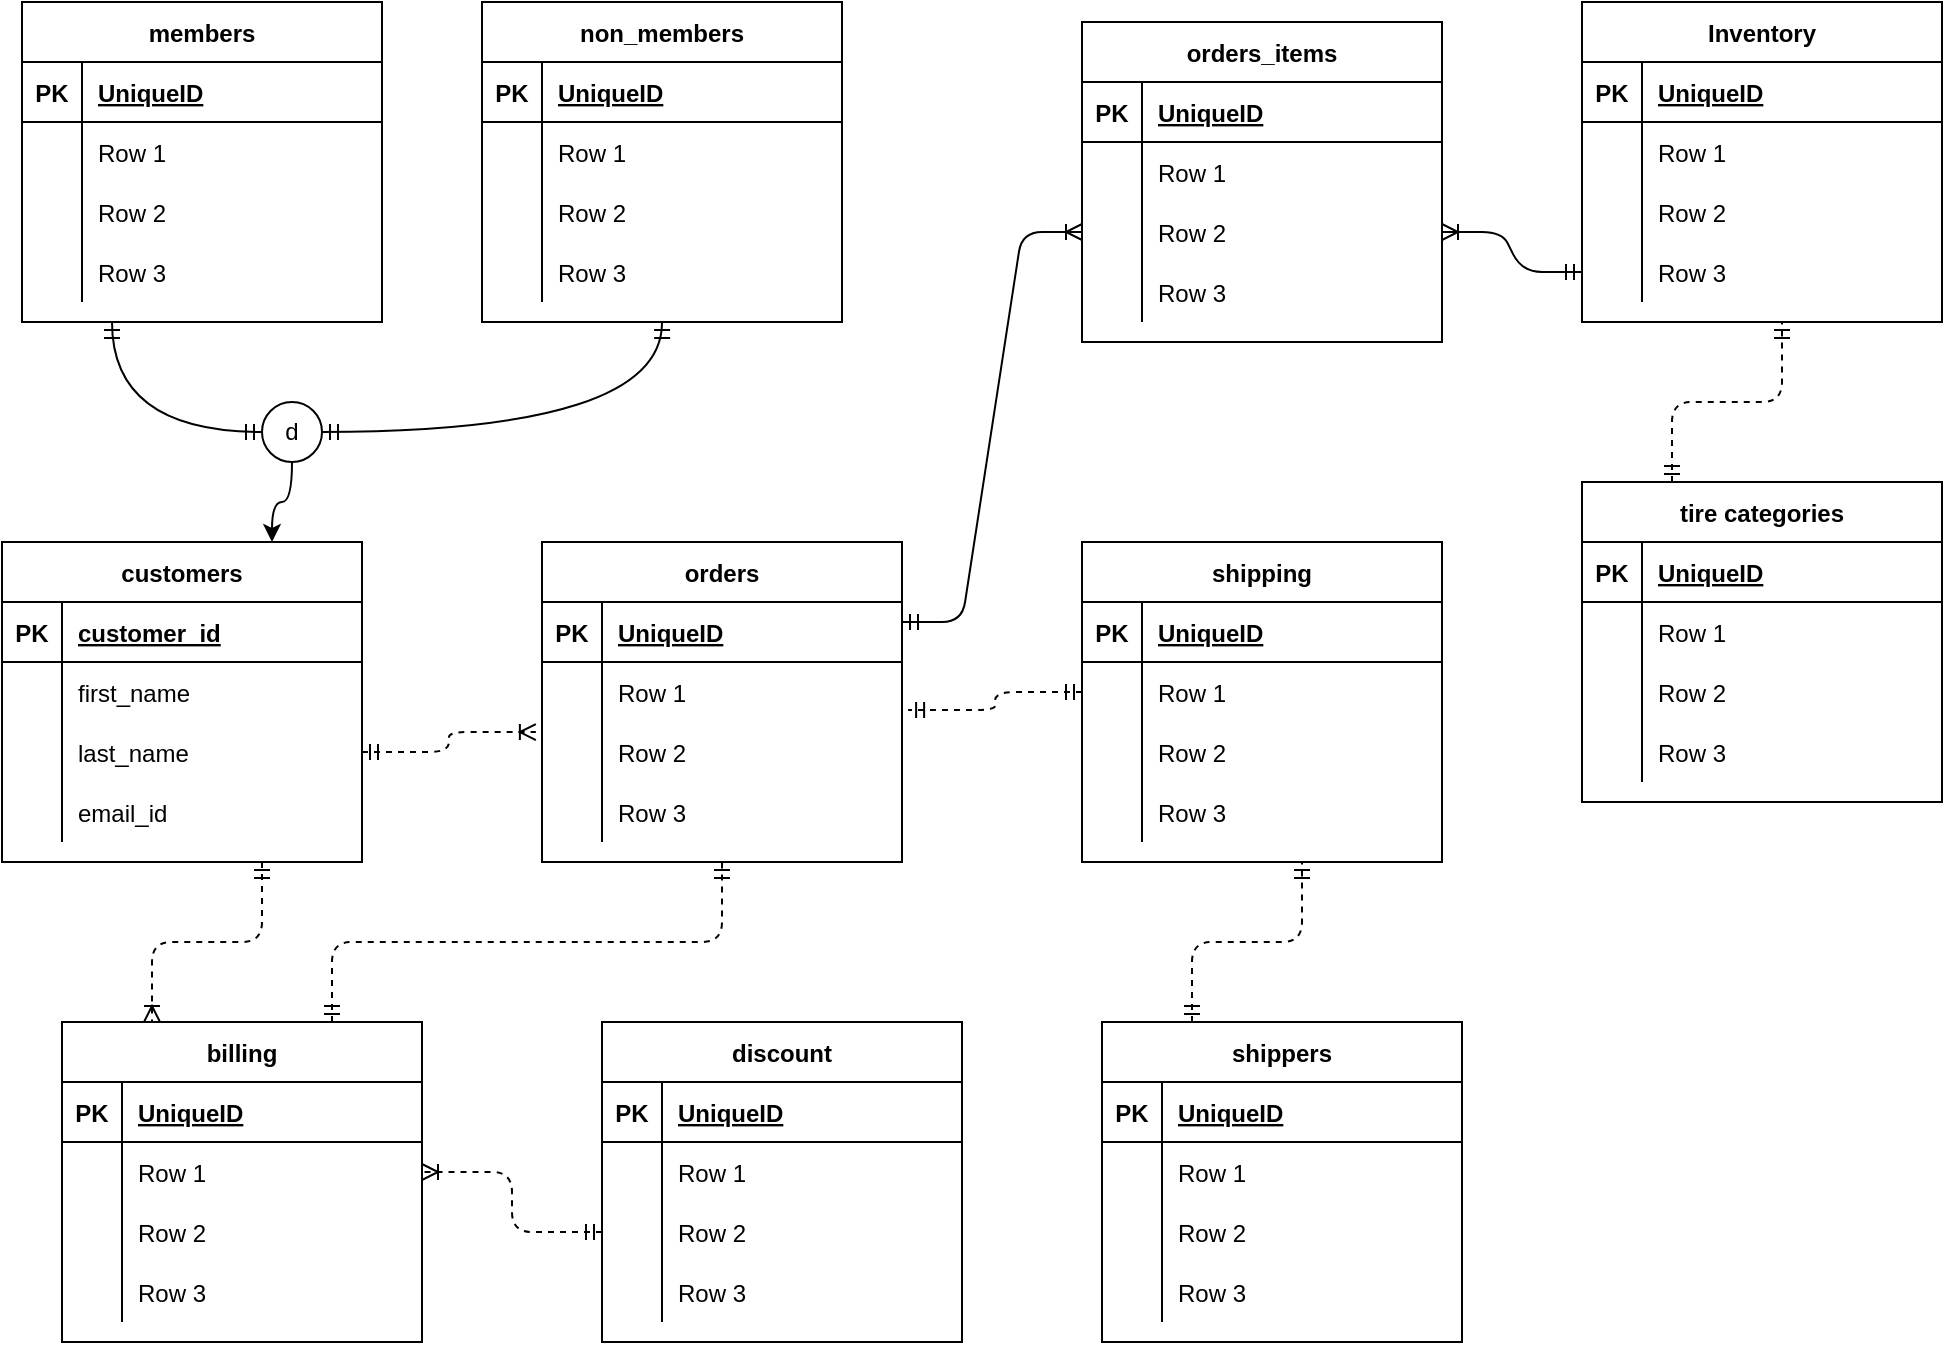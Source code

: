 <mxfile version="14.9.0" type="device"><diagram id="R2lEEEUBdFMjLlhIrx00" name="Page-1"><mxGraphModel dx="2338" dy="794" grid="1" gridSize="10" guides="1" tooltips="1" connect="1" arrows="1" fold="1" page="1" pageScale="1" pageWidth="850" pageHeight="1100" math="0" shadow="0" extFonts="Permanent Marker^https://fonts.googleapis.com/css?family=Permanent+Marker"><root><mxCell id="0"/><mxCell id="1" parent="0"/><mxCell id="iFNMPNQPwEg0frr8OWvY-1" value="customers" style="shape=table;startSize=30;container=1;collapsible=1;childLayout=tableLayout;fixedRows=1;rowLines=0;fontStyle=1;align=center;resizeLast=1;" vertex="1" parent="1"><mxGeometry x="-150" y="280" width="180" height="160" as="geometry"/></mxCell><mxCell id="iFNMPNQPwEg0frr8OWvY-2" value="" style="shape=partialRectangle;collapsible=0;dropTarget=0;pointerEvents=0;fillColor=none;top=0;left=0;bottom=1;right=0;points=[[0,0.5],[1,0.5]];portConstraint=eastwest;" vertex="1" parent="iFNMPNQPwEg0frr8OWvY-1"><mxGeometry y="30" width="180" height="30" as="geometry"/></mxCell><mxCell id="iFNMPNQPwEg0frr8OWvY-3" value="PK" style="shape=partialRectangle;connectable=0;fillColor=none;top=0;left=0;bottom=0;right=0;fontStyle=1;overflow=hidden;" vertex="1" parent="iFNMPNQPwEg0frr8OWvY-2"><mxGeometry width="30" height="30" as="geometry"/></mxCell><mxCell id="iFNMPNQPwEg0frr8OWvY-4" value="customer_id" style="shape=partialRectangle;connectable=0;fillColor=none;top=0;left=0;bottom=0;right=0;align=left;spacingLeft=6;fontStyle=5;overflow=hidden;" vertex="1" parent="iFNMPNQPwEg0frr8OWvY-2"><mxGeometry x="30" width="150" height="30" as="geometry"/></mxCell><mxCell id="iFNMPNQPwEg0frr8OWvY-5" value="" style="shape=partialRectangle;collapsible=0;dropTarget=0;pointerEvents=0;fillColor=none;top=0;left=0;bottom=0;right=0;points=[[0,0.5],[1,0.5]];portConstraint=eastwest;" vertex="1" parent="iFNMPNQPwEg0frr8OWvY-1"><mxGeometry y="60" width="180" height="30" as="geometry"/></mxCell><mxCell id="iFNMPNQPwEg0frr8OWvY-6" value="" style="shape=partialRectangle;connectable=0;fillColor=none;top=0;left=0;bottom=0;right=0;editable=1;overflow=hidden;" vertex="1" parent="iFNMPNQPwEg0frr8OWvY-5"><mxGeometry width="30" height="30" as="geometry"/></mxCell><mxCell id="iFNMPNQPwEg0frr8OWvY-7" value="first_name" style="shape=partialRectangle;connectable=0;fillColor=none;top=0;left=0;bottom=0;right=0;align=left;spacingLeft=6;overflow=hidden;" vertex="1" parent="iFNMPNQPwEg0frr8OWvY-5"><mxGeometry x="30" width="150" height="30" as="geometry"/></mxCell><mxCell id="iFNMPNQPwEg0frr8OWvY-8" value="" style="shape=partialRectangle;collapsible=0;dropTarget=0;pointerEvents=0;fillColor=none;top=0;left=0;bottom=0;right=0;points=[[0,0.5],[1,0.5]];portConstraint=eastwest;" vertex="1" parent="iFNMPNQPwEg0frr8OWvY-1"><mxGeometry y="90" width="180" height="30" as="geometry"/></mxCell><mxCell id="iFNMPNQPwEg0frr8OWvY-9" value="" style="shape=partialRectangle;connectable=0;fillColor=none;top=0;left=0;bottom=0;right=0;editable=1;overflow=hidden;" vertex="1" parent="iFNMPNQPwEg0frr8OWvY-8"><mxGeometry width="30" height="30" as="geometry"/></mxCell><mxCell id="iFNMPNQPwEg0frr8OWvY-10" value="last_name" style="shape=partialRectangle;connectable=0;fillColor=none;top=0;left=0;bottom=0;right=0;align=left;spacingLeft=6;overflow=hidden;" vertex="1" parent="iFNMPNQPwEg0frr8OWvY-8"><mxGeometry x="30" width="150" height="30" as="geometry"/></mxCell><mxCell id="iFNMPNQPwEg0frr8OWvY-11" value="" style="shape=partialRectangle;collapsible=0;dropTarget=0;pointerEvents=0;fillColor=none;top=0;left=0;bottom=0;right=0;points=[[0,0.5],[1,0.5]];portConstraint=eastwest;" vertex="1" parent="iFNMPNQPwEg0frr8OWvY-1"><mxGeometry y="120" width="180" height="30" as="geometry"/></mxCell><mxCell id="iFNMPNQPwEg0frr8OWvY-12" value="" style="shape=partialRectangle;connectable=0;fillColor=none;top=0;left=0;bottom=0;right=0;editable=1;overflow=hidden;" vertex="1" parent="iFNMPNQPwEg0frr8OWvY-11"><mxGeometry width="30" height="30" as="geometry"/></mxCell><mxCell id="iFNMPNQPwEg0frr8OWvY-13" value="email_id" style="shape=partialRectangle;connectable=0;fillColor=none;top=0;left=0;bottom=0;right=0;align=left;spacingLeft=6;overflow=hidden;" vertex="1" parent="iFNMPNQPwEg0frr8OWvY-11"><mxGeometry x="30" width="150" height="30" as="geometry"/></mxCell><mxCell id="iFNMPNQPwEg0frr8OWvY-14" value="orders" style="shape=table;startSize=30;container=1;collapsible=1;childLayout=tableLayout;fixedRows=1;rowLines=0;fontStyle=1;align=center;resizeLast=1;" vertex="1" parent="1"><mxGeometry x="120" y="280" width="180" height="160" as="geometry"/></mxCell><mxCell id="iFNMPNQPwEg0frr8OWvY-15" value="" style="shape=partialRectangle;collapsible=0;dropTarget=0;pointerEvents=0;fillColor=none;top=0;left=0;bottom=1;right=0;points=[[0,0.5],[1,0.5]];portConstraint=eastwest;" vertex="1" parent="iFNMPNQPwEg0frr8OWvY-14"><mxGeometry y="30" width="180" height="30" as="geometry"/></mxCell><mxCell id="iFNMPNQPwEg0frr8OWvY-16" value="PK" style="shape=partialRectangle;connectable=0;fillColor=none;top=0;left=0;bottom=0;right=0;fontStyle=1;overflow=hidden;" vertex="1" parent="iFNMPNQPwEg0frr8OWvY-15"><mxGeometry width="30" height="30" as="geometry"/></mxCell><mxCell id="iFNMPNQPwEg0frr8OWvY-17" value="UniqueID" style="shape=partialRectangle;connectable=0;fillColor=none;top=0;left=0;bottom=0;right=0;align=left;spacingLeft=6;fontStyle=5;overflow=hidden;" vertex="1" parent="iFNMPNQPwEg0frr8OWvY-15"><mxGeometry x="30" width="150" height="30" as="geometry"/></mxCell><mxCell id="iFNMPNQPwEg0frr8OWvY-18" value="" style="shape=partialRectangle;collapsible=0;dropTarget=0;pointerEvents=0;fillColor=none;top=0;left=0;bottom=0;right=0;points=[[0,0.5],[1,0.5]];portConstraint=eastwest;" vertex="1" parent="iFNMPNQPwEg0frr8OWvY-14"><mxGeometry y="60" width="180" height="30" as="geometry"/></mxCell><mxCell id="iFNMPNQPwEg0frr8OWvY-19" value="" style="shape=partialRectangle;connectable=0;fillColor=none;top=0;left=0;bottom=0;right=0;editable=1;overflow=hidden;" vertex="1" parent="iFNMPNQPwEg0frr8OWvY-18"><mxGeometry width="30" height="30" as="geometry"/></mxCell><mxCell id="iFNMPNQPwEg0frr8OWvY-20" value="Row 1" style="shape=partialRectangle;connectable=0;fillColor=none;top=0;left=0;bottom=0;right=0;align=left;spacingLeft=6;overflow=hidden;" vertex="1" parent="iFNMPNQPwEg0frr8OWvY-18"><mxGeometry x="30" width="150" height="30" as="geometry"/></mxCell><mxCell id="iFNMPNQPwEg0frr8OWvY-21" value="" style="shape=partialRectangle;collapsible=0;dropTarget=0;pointerEvents=0;fillColor=none;top=0;left=0;bottom=0;right=0;points=[[0,0.5],[1,0.5]];portConstraint=eastwest;" vertex="1" parent="iFNMPNQPwEg0frr8OWvY-14"><mxGeometry y="90" width="180" height="30" as="geometry"/></mxCell><mxCell id="iFNMPNQPwEg0frr8OWvY-22" value="" style="shape=partialRectangle;connectable=0;fillColor=none;top=0;left=0;bottom=0;right=0;editable=1;overflow=hidden;" vertex="1" parent="iFNMPNQPwEg0frr8OWvY-21"><mxGeometry width="30" height="30" as="geometry"/></mxCell><mxCell id="iFNMPNQPwEg0frr8OWvY-23" value="Row 2" style="shape=partialRectangle;connectable=0;fillColor=none;top=0;left=0;bottom=0;right=0;align=left;spacingLeft=6;overflow=hidden;" vertex="1" parent="iFNMPNQPwEg0frr8OWvY-21"><mxGeometry x="30" width="150" height="30" as="geometry"/></mxCell><mxCell id="iFNMPNQPwEg0frr8OWvY-24" value="" style="shape=partialRectangle;collapsible=0;dropTarget=0;pointerEvents=0;fillColor=none;top=0;left=0;bottom=0;right=0;points=[[0,0.5],[1,0.5]];portConstraint=eastwest;" vertex="1" parent="iFNMPNQPwEg0frr8OWvY-14"><mxGeometry y="120" width="180" height="30" as="geometry"/></mxCell><mxCell id="iFNMPNQPwEg0frr8OWvY-25" value="" style="shape=partialRectangle;connectable=0;fillColor=none;top=0;left=0;bottom=0;right=0;editable=1;overflow=hidden;" vertex="1" parent="iFNMPNQPwEg0frr8OWvY-24"><mxGeometry width="30" height="30" as="geometry"/></mxCell><mxCell id="iFNMPNQPwEg0frr8OWvY-26" value="Row 3" style="shape=partialRectangle;connectable=0;fillColor=none;top=0;left=0;bottom=0;right=0;align=left;spacingLeft=6;overflow=hidden;" vertex="1" parent="iFNMPNQPwEg0frr8OWvY-24"><mxGeometry x="30" width="150" height="30" as="geometry"/></mxCell><mxCell id="iFNMPNQPwEg0frr8OWvY-27" value="orders_items" style="shape=table;startSize=30;container=1;collapsible=1;childLayout=tableLayout;fixedRows=1;rowLines=0;fontStyle=1;align=center;resizeLast=1;" vertex="1" parent="1"><mxGeometry x="390" y="20" width="180" height="160" as="geometry"/></mxCell><mxCell id="iFNMPNQPwEg0frr8OWvY-28" value="" style="shape=partialRectangle;collapsible=0;dropTarget=0;pointerEvents=0;fillColor=none;top=0;left=0;bottom=1;right=0;points=[[0,0.5],[1,0.5]];portConstraint=eastwest;" vertex="1" parent="iFNMPNQPwEg0frr8OWvY-27"><mxGeometry y="30" width="180" height="30" as="geometry"/></mxCell><mxCell id="iFNMPNQPwEg0frr8OWvY-29" value="PK" style="shape=partialRectangle;connectable=0;fillColor=none;top=0;left=0;bottom=0;right=0;fontStyle=1;overflow=hidden;" vertex="1" parent="iFNMPNQPwEg0frr8OWvY-28"><mxGeometry width="30" height="30" as="geometry"/></mxCell><mxCell id="iFNMPNQPwEg0frr8OWvY-30" value="UniqueID" style="shape=partialRectangle;connectable=0;fillColor=none;top=0;left=0;bottom=0;right=0;align=left;spacingLeft=6;fontStyle=5;overflow=hidden;" vertex="1" parent="iFNMPNQPwEg0frr8OWvY-28"><mxGeometry x="30" width="150" height="30" as="geometry"/></mxCell><mxCell id="iFNMPNQPwEg0frr8OWvY-31" value="" style="shape=partialRectangle;collapsible=0;dropTarget=0;pointerEvents=0;fillColor=none;top=0;left=0;bottom=0;right=0;points=[[0,0.5],[1,0.5]];portConstraint=eastwest;" vertex="1" parent="iFNMPNQPwEg0frr8OWvY-27"><mxGeometry y="60" width="180" height="30" as="geometry"/></mxCell><mxCell id="iFNMPNQPwEg0frr8OWvY-32" value="" style="shape=partialRectangle;connectable=0;fillColor=none;top=0;left=0;bottom=0;right=0;editable=1;overflow=hidden;" vertex="1" parent="iFNMPNQPwEg0frr8OWvY-31"><mxGeometry width="30" height="30" as="geometry"/></mxCell><mxCell id="iFNMPNQPwEg0frr8OWvY-33" value="Row 1" style="shape=partialRectangle;connectable=0;fillColor=none;top=0;left=0;bottom=0;right=0;align=left;spacingLeft=6;overflow=hidden;" vertex="1" parent="iFNMPNQPwEg0frr8OWvY-31"><mxGeometry x="30" width="150" height="30" as="geometry"/></mxCell><mxCell id="iFNMPNQPwEg0frr8OWvY-34" value="" style="shape=partialRectangle;collapsible=0;dropTarget=0;pointerEvents=0;fillColor=none;top=0;left=0;bottom=0;right=0;points=[[0,0.5],[1,0.5]];portConstraint=eastwest;" vertex="1" parent="iFNMPNQPwEg0frr8OWvY-27"><mxGeometry y="90" width="180" height="30" as="geometry"/></mxCell><mxCell id="iFNMPNQPwEg0frr8OWvY-35" value="" style="shape=partialRectangle;connectable=0;fillColor=none;top=0;left=0;bottom=0;right=0;editable=1;overflow=hidden;" vertex="1" parent="iFNMPNQPwEg0frr8OWvY-34"><mxGeometry width="30" height="30" as="geometry"/></mxCell><mxCell id="iFNMPNQPwEg0frr8OWvY-36" value="Row 2" style="shape=partialRectangle;connectable=0;fillColor=none;top=0;left=0;bottom=0;right=0;align=left;spacingLeft=6;overflow=hidden;" vertex="1" parent="iFNMPNQPwEg0frr8OWvY-34"><mxGeometry x="30" width="150" height="30" as="geometry"/></mxCell><mxCell id="iFNMPNQPwEg0frr8OWvY-37" value="" style="shape=partialRectangle;collapsible=0;dropTarget=0;pointerEvents=0;fillColor=none;top=0;left=0;bottom=0;right=0;points=[[0,0.5],[1,0.5]];portConstraint=eastwest;" vertex="1" parent="iFNMPNQPwEg0frr8OWvY-27"><mxGeometry y="120" width="180" height="30" as="geometry"/></mxCell><mxCell id="iFNMPNQPwEg0frr8OWvY-38" value="" style="shape=partialRectangle;connectable=0;fillColor=none;top=0;left=0;bottom=0;right=0;editable=1;overflow=hidden;" vertex="1" parent="iFNMPNQPwEg0frr8OWvY-37"><mxGeometry width="30" height="30" as="geometry"/></mxCell><mxCell id="iFNMPNQPwEg0frr8OWvY-39" value="Row 3" style="shape=partialRectangle;connectable=0;fillColor=none;top=0;left=0;bottom=0;right=0;align=left;spacingLeft=6;overflow=hidden;" vertex="1" parent="iFNMPNQPwEg0frr8OWvY-37"><mxGeometry x="30" width="150" height="30" as="geometry"/></mxCell><mxCell id="iFNMPNQPwEg0frr8OWvY-40" value="members" style="shape=table;startSize=30;container=1;collapsible=1;childLayout=tableLayout;fixedRows=1;rowLines=0;fontStyle=1;align=center;resizeLast=1;" vertex="1" parent="1"><mxGeometry x="-140" y="10" width="180" height="160" as="geometry"/></mxCell><mxCell id="iFNMPNQPwEg0frr8OWvY-41" value="" style="shape=partialRectangle;collapsible=0;dropTarget=0;pointerEvents=0;fillColor=none;top=0;left=0;bottom=1;right=0;points=[[0,0.5],[1,0.5]];portConstraint=eastwest;" vertex="1" parent="iFNMPNQPwEg0frr8OWvY-40"><mxGeometry y="30" width="180" height="30" as="geometry"/></mxCell><mxCell id="iFNMPNQPwEg0frr8OWvY-42" value="PK" style="shape=partialRectangle;connectable=0;fillColor=none;top=0;left=0;bottom=0;right=0;fontStyle=1;overflow=hidden;" vertex="1" parent="iFNMPNQPwEg0frr8OWvY-41"><mxGeometry width="30" height="30" as="geometry"/></mxCell><mxCell id="iFNMPNQPwEg0frr8OWvY-43" value="UniqueID" style="shape=partialRectangle;connectable=0;fillColor=none;top=0;left=0;bottom=0;right=0;align=left;spacingLeft=6;fontStyle=5;overflow=hidden;" vertex="1" parent="iFNMPNQPwEg0frr8OWvY-41"><mxGeometry x="30" width="150" height="30" as="geometry"/></mxCell><mxCell id="iFNMPNQPwEg0frr8OWvY-44" value="" style="shape=partialRectangle;collapsible=0;dropTarget=0;pointerEvents=0;fillColor=none;top=0;left=0;bottom=0;right=0;points=[[0,0.5],[1,0.5]];portConstraint=eastwest;" vertex="1" parent="iFNMPNQPwEg0frr8OWvY-40"><mxGeometry y="60" width="180" height="30" as="geometry"/></mxCell><mxCell id="iFNMPNQPwEg0frr8OWvY-45" value="" style="shape=partialRectangle;connectable=0;fillColor=none;top=0;left=0;bottom=0;right=0;editable=1;overflow=hidden;" vertex="1" parent="iFNMPNQPwEg0frr8OWvY-44"><mxGeometry width="30" height="30" as="geometry"/></mxCell><mxCell id="iFNMPNQPwEg0frr8OWvY-46" value="Row 1" style="shape=partialRectangle;connectable=0;fillColor=none;top=0;left=0;bottom=0;right=0;align=left;spacingLeft=6;overflow=hidden;" vertex="1" parent="iFNMPNQPwEg0frr8OWvY-44"><mxGeometry x="30" width="150" height="30" as="geometry"/></mxCell><mxCell id="iFNMPNQPwEg0frr8OWvY-47" value="" style="shape=partialRectangle;collapsible=0;dropTarget=0;pointerEvents=0;fillColor=none;top=0;left=0;bottom=0;right=0;points=[[0,0.5],[1,0.5]];portConstraint=eastwest;" vertex="1" parent="iFNMPNQPwEg0frr8OWvY-40"><mxGeometry y="90" width="180" height="30" as="geometry"/></mxCell><mxCell id="iFNMPNQPwEg0frr8OWvY-48" value="" style="shape=partialRectangle;connectable=0;fillColor=none;top=0;left=0;bottom=0;right=0;editable=1;overflow=hidden;" vertex="1" parent="iFNMPNQPwEg0frr8OWvY-47"><mxGeometry width="30" height="30" as="geometry"/></mxCell><mxCell id="iFNMPNQPwEg0frr8OWvY-49" value="Row 2" style="shape=partialRectangle;connectable=0;fillColor=none;top=0;left=0;bottom=0;right=0;align=left;spacingLeft=6;overflow=hidden;" vertex="1" parent="iFNMPNQPwEg0frr8OWvY-47"><mxGeometry x="30" width="150" height="30" as="geometry"/></mxCell><mxCell id="iFNMPNQPwEg0frr8OWvY-50" value="" style="shape=partialRectangle;collapsible=0;dropTarget=0;pointerEvents=0;fillColor=none;top=0;left=0;bottom=0;right=0;points=[[0,0.5],[1,0.5]];portConstraint=eastwest;" vertex="1" parent="iFNMPNQPwEg0frr8OWvY-40"><mxGeometry y="120" width="180" height="30" as="geometry"/></mxCell><mxCell id="iFNMPNQPwEg0frr8OWvY-51" value="" style="shape=partialRectangle;connectable=0;fillColor=none;top=0;left=0;bottom=0;right=0;editable=1;overflow=hidden;" vertex="1" parent="iFNMPNQPwEg0frr8OWvY-50"><mxGeometry width="30" height="30" as="geometry"/></mxCell><mxCell id="iFNMPNQPwEg0frr8OWvY-52" value="Row 3" style="shape=partialRectangle;connectable=0;fillColor=none;top=0;left=0;bottom=0;right=0;align=left;spacingLeft=6;overflow=hidden;" vertex="1" parent="iFNMPNQPwEg0frr8OWvY-50"><mxGeometry x="30" width="150" height="30" as="geometry"/></mxCell><mxCell id="iFNMPNQPwEg0frr8OWvY-53" value="non_members" style="shape=table;startSize=30;container=1;collapsible=1;childLayout=tableLayout;fixedRows=1;rowLines=0;fontStyle=1;align=center;resizeLast=1;" vertex="1" parent="1"><mxGeometry x="90" y="10" width="180" height="160" as="geometry"/></mxCell><mxCell id="iFNMPNQPwEg0frr8OWvY-54" value="" style="shape=partialRectangle;collapsible=0;dropTarget=0;pointerEvents=0;fillColor=none;top=0;left=0;bottom=1;right=0;points=[[0,0.5],[1,0.5]];portConstraint=eastwest;" vertex="1" parent="iFNMPNQPwEg0frr8OWvY-53"><mxGeometry y="30" width="180" height="30" as="geometry"/></mxCell><mxCell id="iFNMPNQPwEg0frr8OWvY-55" value="PK" style="shape=partialRectangle;connectable=0;fillColor=none;top=0;left=0;bottom=0;right=0;fontStyle=1;overflow=hidden;" vertex="1" parent="iFNMPNQPwEg0frr8OWvY-54"><mxGeometry width="30" height="30" as="geometry"/></mxCell><mxCell id="iFNMPNQPwEg0frr8OWvY-56" value="UniqueID" style="shape=partialRectangle;connectable=0;fillColor=none;top=0;left=0;bottom=0;right=0;align=left;spacingLeft=6;fontStyle=5;overflow=hidden;" vertex="1" parent="iFNMPNQPwEg0frr8OWvY-54"><mxGeometry x="30" width="150" height="30" as="geometry"/></mxCell><mxCell id="iFNMPNQPwEg0frr8OWvY-57" value="" style="shape=partialRectangle;collapsible=0;dropTarget=0;pointerEvents=0;fillColor=none;top=0;left=0;bottom=0;right=0;points=[[0,0.5],[1,0.5]];portConstraint=eastwest;" vertex="1" parent="iFNMPNQPwEg0frr8OWvY-53"><mxGeometry y="60" width="180" height="30" as="geometry"/></mxCell><mxCell id="iFNMPNQPwEg0frr8OWvY-58" value="" style="shape=partialRectangle;connectable=0;fillColor=none;top=0;left=0;bottom=0;right=0;editable=1;overflow=hidden;" vertex="1" parent="iFNMPNQPwEg0frr8OWvY-57"><mxGeometry width="30" height="30" as="geometry"/></mxCell><mxCell id="iFNMPNQPwEg0frr8OWvY-59" value="Row 1" style="shape=partialRectangle;connectable=0;fillColor=none;top=0;left=0;bottom=0;right=0;align=left;spacingLeft=6;overflow=hidden;" vertex="1" parent="iFNMPNQPwEg0frr8OWvY-57"><mxGeometry x="30" width="150" height="30" as="geometry"/></mxCell><mxCell id="iFNMPNQPwEg0frr8OWvY-60" value="" style="shape=partialRectangle;collapsible=0;dropTarget=0;pointerEvents=0;fillColor=none;top=0;left=0;bottom=0;right=0;points=[[0,0.5],[1,0.5]];portConstraint=eastwest;" vertex="1" parent="iFNMPNQPwEg0frr8OWvY-53"><mxGeometry y="90" width="180" height="30" as="geometry"/></mxCell><mxCell id="iFNMPNQPwEg0frr8OWvY-61" value="" style="shape=partialRectangle;connectable=0;fillColor=none;top=0;left=0;bottom=0;right=0;editable=1;overflow=hidden;" vertex="1" parent="iFNMPNQPwEg0frr8OWvY-60"><mxGeometry width="30" height="30" as="geometry"/></mxCell><mxCell id="iFNMPNQPwEg0frr8OWvY-62" value="Row 2" style="shape=partialRectangle;connectable=0;fillColor=none;top=0;left=0;bottom=0;right=0;align=left;spacingLeft=6;overflow=hidden;" vertex="1" parent="iFNMPNQPwEg0frr8OWvY-60"><mxGeometry x="30" width="150" height="30" as="geometry"/></mxCell><mxCell id="iFNMPNQPwEg0frr8OWvY-63" value="" style="shape=partialRectangle;collapsible=0;dropTarget=0;pointerEvents=0;fillColor=none;top=0;left=0;bottom=0;right=0;points=[[0,0.5],[1,0.5]];portConstraint=eastwest;" vertex="1" parent="iFNMPNQPwEg0frr8OWvY-53"><mxGeometry y="120" width="180" height="30" as="geometry"/></mxCell><mxCell id="iFNMPNQPwEg0frr8OWvY-64" value="" style="shape=partialRectangle;connectable=0;fillColor=none;top=0;left=0;bottom=0;right=0;editable=1;overflow=hidden;" vertex="1" parent="iFNMPNQPwEg0frr8OWvY-63"><mxGeometry width="30" height="30" as="geometry"/></mxCell><mxCell id="iFNMPNQPwEg0frr8OWvY-65" value="Row 3" style="shape=partialRectangle;connectable=0;fillColor=none;top=0;left=0;bottom=0;right=0;align=left;spacingLeft=6;overflow=hidden;" vertex="1" parent="iFNMPNQPwEg0frr8OWvY-63"><mxGeometry x="30" width="150" height="30" as="geometry"/></mxCell><mxCell id="iFNMPNQPwEg0frr8OWvY-66" value="Inventory" style="shape=table;startSize=30;container=1;collapsible=1;childLayout=tableLayout;fixedRows=1;rowLines=0;fontStyle=1;align=center;resizeLast=1;" vertex="1" parent="1"><mxGeometry x="640" y="10" width="180" height="160" as="geometry"/></mxCell><mxCell id="iFNMPNQPwEg0frr8OWvY-67" value="" style="shape=partialRectangle;collapsible=0;dropTarget=0;pointerEvents=0;fillColor=none;top=0;left=0;bottom=1;right=0;points=[[0,0.5],[1,0.5]];portConstraint=eastwest;" vertex="1" parent="iFNMPNQPwEg0frr8OWvY-66"><mxGeometry y="30" width="180" height="30" as="geometry"/></mxCell><mxCell id="iFNMPNQPwEg0frr8OWvY-68" value="PK" style="shape=partialRectangle;connectable=0;fillColor=none;top=0;left=0;bottom=0;right=0;fontStyle=1;overflow=hidden;" vertex="1" parent="iFNMPNQPwEg0frr8OWvY-67"><mxGeometry width="30" height="30" as="geometry"/></mxCell><mxCell id="iFNMPNQPwEg0frr8OWvY-69" value="UniqueID" style="shape=partialRectangle;connectable=0;fillColor=none;top=0;left=0;bottom=0;right=0;align=left;spacingLeft=6;fontStyle=5;overflow=hidden;" vertex="1" parent="iFNMPNQPwEg0frr8OWvY-67"><mxGeometry x="30" width="150" height="30" as="geometry"/></mxCell><mxCell id="iFNMPNQPwEg0frr8OWvY-70" value="" style="shape=partialRectangle;collapsible=0;dropTarget=0;pointerEvents=0;fillColor=none;top=0;left=0;bottom=0;right=0;points=[[0,0.5],[1,0.5]];portConstraint=eastwest;" vertex="1" parent="iFNMPNQPwEg0frr8OWvY-66"><mxGeometry y="60" width="180" height="30" as="geometry"/></mxCell><mxCell id="iFNMPNQPwEg0frr8OWvY-71" value="" style="shape=partialRectangle;connectable=0;fillColor=none;top=0;left=0;bottom=0;right=0;editable=1;overflow=hidden;" vertex="1" parent="iFNMPNQPwEg0frr8OWvY-70"><mxGeometry width="30" height="30" as="geometry"/></mxCell><mxCell id="iFNMPNQPwEg0frr8OWvY-72" value="Row 1" style="shape=partialRectangle;connectable=0;fillColor=none;top=0;left=0;bottom=0;right=0;align=left;spacingLeft=6;overflow=hidden;" vertex="1" parent="iFNMPNQPwEg0frr8OWvY-70"><mxGeometry x="30" width="150" height="30" as="geometry"/></mxCell><mxCell id="iFNMPNQPwEg0frr8OWvY-73" value="" style="shape=partialRectangle;collapsible=0;dropTarget=0;pointerEvents=0;fillColor=none;top=0;left=0;bottom=0;right=0;points=[[0,0.5],[1,0.5]];portConstraint=eastwest;" vertex="1" parent="iFNMPNQPwEg0frr8OWvY-66"><mxGeometry y="90" width="180" height="30" as="geometry"/></mxCell><mxCell id="iFNMPNQPwEg0frr8OWvY-74" value="" style="shape=partialRectangle;connectable=0;fillColor=none;top=0;left=0;bottom=0;right=0;editable=1;overflow=hidden;" vertex="1" parent="iFNMPNQPwEg0frr8OWvY-73"><mxGeometry width="30" height="30" as="geometry"/></mxCell><mxCell id="iFNMPNQPwEg0frr8OWvY-75" value="Row 2" style="shape=partialRectangle;connectable=0;fillColor=none;top=0;left=0;bottom=0;right=0;align=left;spacingLeft=6;overflow=hidden;" vertex="1" parent="iFNMPNQPwEg0frr8OWvY-73"><mxGeometry x="30" width="150" height="30" as="geometry"/></mxCell><mxCell id="iFNMPNQPwEg0frr8OWvY-76" value="" style="shape=partialRectangle;collapsible=0;dropTarget=0;pointerEvents=0;fillColor=none;top=0;left=0;bottom=0;right=0;points=[[0,0.5],[1,0.5]];portConstraint=eastwest;" vertex="1" parent="iFNMPNQPwEg0frr8OWvY-66"><mxGeometry y="120" width="180" height="30" as="geometry"/></mxCell><mxCell id="iFNMPNQPwEg0frr8OWvY-77" value="" style="shape=partialRectangle;connectable=0;fillColor=none;top=0;left=0;bottom=0;right=0;editable=1;overflow=hidden;" vertex="1" parent="iFNMPNQPwEg0frr8OWvY-76"><mxGeometry width="30" height="30" as="geometry"/></mxCell><mxCell id="iFNMPNQPwEg0frr8OWvY-78" value="Row 3" style="shape=partialRectangle;connectable=0;fillColor=none;top=0;left=0;bottom=0;right=0;align=left;spacingLeft=6;overflow=hidden;" vertex="1" parent="iFNMPNQPwEg0frr8OWvY-76"><mxGeometry x="30" width="150" height="30" as="geometry"/></mxCell><mxCell id="iFNMPNQPwEg0frr8OWvY-79" value="tire categories" style="shape=table;startSize=30;container=1;collapsible=1;childLayout=tableLayout;fixedRows=1;rowLines=0;fontStyle=1;align=center;resizeLast=1;" vertex="1" parent="1"><mxGeometry x="640" y="250" width="180" height="160" as="geometry"/></mxCell><mxCell id="iFNMPNQPwEg0frr8OWvY-80" value="" style="shape=partialRectangle;collapsible=0;dropTarget=0;pointerEvents=0;fillColor=none;top=0;left=0;bottom=1;right=0;points=[[0,0.5],[1,0.5]];portConstraint=eastwest;" vertex="1" parent="iFNMPNQPwEg0frr8OWvY-79"><mxGeometry y="30" width="180" height="30" as="geometry"/></mxCell><mxCell id="iFNMPNQPwEg0frr8OWvY-81" value="PK" style="shape=partialRectangle;connectable=0;fillColor=none;top=0;left=0;bottom=0;right=0;fontStyle=1;overflow=hidden;" vertex="1" parent="iFNMPNQPwEg0frr8OWvY-80"><mxGeometry width="30" height="30" as="geometry"/></mxCell><mxCell id="iFNMPNQPwEg0frr8OWvY-82" value="UniqueID" style="shape=partialRectangle;connectable=0;fillColor=none;top=0;left=0;bottom=0;right=0;align=left;spacingLeft=6;fontStyle=5;overflow=hidden;" vertex="1" parent="iFNMPNQPwEg0frr8OWvY-80"><mxGeometry x="30" width="150" height="30" as="geometry"/></mxCell><mxCell id="iFNMPNQPwEg0frr8OWvY-83" value="" style="shape=partialRectangle;collapsible=0;dropTarget=0;pointerEvents=0;fillColor=none;top=0;left=0;bottom=0;right=0;points=[[0,0.5],[1,0.5]];portConstraint=eastwest;" vertex="1" parent="iFNMPNQPwEg0frr8OWvY-79"><mxGeometry y="60" width="180" height="30" as="geometry"/></mxCell><mxCell id="iFNMPNQPwEg0frr8OWvY-84" value="" style="shape=partialRectangle;connectable=0;fillColor=none;top=0;left=0;bottom=0;right=0;editable=1;overflow=hidden;" vertex="1" parent="iFNMPNQPwEg0frr8OWvY-83"><mxGeometry width="30" height="30" as="geometry"/></mxCell><mxCell id="iFNMPNQPwEg0frr8OWvY-85" value="Row 1" style="shape=partialRectangle;connectable=0;fillColor=none;top=0;left=0;bottom=0;right=0;align=left;spacingLeft=6;overflow=hidden;" vertex="1" parent="iFNMPNQPwEg0frr8OWvY-83"><mxGeometry x="30" width="150" height="30" as="geometry"/></mxCell><mxCell id="iFNMPNQPwEg0frr8OWvY-86" value="" style="shape=partialRectangle;collapsible=0;dropTarget=0;pointerEvents=0;fillColor=none;top=0;left=0;bottom=0;right=0;points=[[0,0.5],[1,0.5]];portConstraint=eastwest;" vertex="1" parent="iFNMPNQPwEg0frr8OWvY-79"><mxGeometry y="90" width="180" height="30" as="geometry"/></mxCell><mxCell id="iFNMPNQPwEg0frr8OWvY-87" value="" style="shape=partialRectangle;connectable=0;fillColor=none;top=0;left=0;bottom=0;right=0;editable=1;overflow=hidden;" vertex="1" parent="iFNMPNQPwEg0frr8OWvY-86"><mxGeometry width="30" height="30" as="geometry"/></mxCell><mxCell id="iFNMPNQPwEg0frr8OWvY-88" value="Row 2" style="shape=partialRectangle;connectable=0;fillColor=none;top=0;left=0;bottom=0;right=0;align=left;spacingLeft=6;overflow=hidden;" vertex="1" parent="iFNMPNQPwEg0frr8OWvY-86"><mxGeometry x="30" width="150" height="30" as="geometry"/></mxCell><mxCell id="iFNMPNQPwEg0frr8OWvY-89" value="" style="shape=partialRectangle;collapsible=0;dropTarget=0;pointerEvents=0;fillColor=none;top=0;left=0;bottom=0;right=0;points=[[0,0.5],[1,0.5]];portConstraint=eastwest;" vertex="1" parent="iFNMPNQPwEg0frr8OWvY-79"><mxGeometry y="120" width="180" height="30" as="geometry"/></mxCell><mxCell id="iFNMPNQPwEg0frr8OWvY-90" value="" style="shape=partialRectangle;connectable=0;fillColor=none;top=0;left=0;bottom=0;right=0;editable=1;overflow=hidden;" vertex="1" parent="iFNMPNQPwEg0frr8OWvY-89"><mxGeometry width="30" height="30" as="geometry"/></mxCell><mxCell id="iFNMPNQPwEg0frr8OWvY-91" value="Row 3" style="shape=partialRectangle;connectable=0;fillColor=none;top=0;left=0;bottom=0;right=0;align=left;spacingLeft=6;overflow=hidden;" vertex="1" parent="iFNMPNQPwEg0frr8OWvY-89"><mxGeometry x="30" width="150" height="30" as="geometry"/></mxCell><mxCell id="iFNMPNQPwEg0frr8OWvY-92" value="discount" style="shape=table;startSize=30;container=1;collapsible=1;childLayout=tableLayout;fixedRows=1;rowLines=0;fontStyle=1;align=center;resizeLast=1;" vertex="1" parent="1"><mxGeometry x="150" y="520" width="180" height="160" as="geometry"/></mxCell><mxCell id="iFNMPNQPwEg0frr8OWvY-93" value="" style="shape=partialRectangle;collapsible=0;dropTarget=0;pointerEvents=0;fillColor=none;top=0;left=0;bottom=1;right=0;points=[[0,0.5],[1,0.5]];portConstraint=eastwest;" vertex="1" parent="iFNMPNQPwEg0frr8OWvY-92"><mxGeometry y="30" width="180" height="30" as="geometry"/></mxCell><mxCell id="iFNMPNQPwEg0frr8OWvY-94" value="PK" style="shape=partialRectangle;connectable=0;fillColor=none;top=0;left=0;bottom=0;right=0;fontStyle=1;overflow=hidden;" vertex="1" parent="iFNMPNQPwEg0frr8OWvY-93"><mxGeometry width="30" height="30" as="geometry"/></mxCell><mxCell id="iFNMPNQPwEg0frr8OWvY-95" value="UniqueID" style="shape=partialRectangle;connectable=0;fillColor=none;top=0;left=0;bottom=0;right=0;align=left;spacingLeft=6;fontStyle=5;overflow=hidden;" vertex="1" parent="iFNMPNQPwEg0frr8OWvY-93"><mxGeometry x="30" width="150" height="30" as="geometry"/></mxCell><mxCell id="iFNMPNQPwEg0frr8OWvY-96" value="" style="shape=partialRectangle;collapsible=0;dropTarget=0;pointerEvents=0;fillColor=none;top=0;left=0;bottom=0;right=0;points=[[0,0.5],[1,0.5]];portConstraint=eastwest;" vertex="1" parent="iFNMPNQPwEg0frr8OWvY-92"><mxGeometry y="60" width="180" height="30" as="geometry"/></mxCell><mxCell id="iFNMPNQPwEg0frr8OWvY-97" value="" style="shape=partialRectangle;connectable=0;fillColor=none;top=0;left=0;bottom=0;right=0;editable=1;overflow=hidden;" vertex="1" parent="iFNMPNQPwEg0frr8OWvY-96"><mxGeometry width="30" height="30" as="geometry"/></mxCell><mxCell id="iFNMPNQPwEg0frr8OWvY-98" value="Row 1" style="shape=partialRectangle;connectable=0;fillColor=none;top=0;left=0;bottom=0;right=0;align=left;spacingLeft=6;overflow=hidden;" vertex="1" parent="iFNMPNQPwEg0frr8OWvY-96"><mxGeometry x="30" width="150" height="30" as="geometry"/></mxCell><mxCell id="iFNMPNQPwEg0frr8OWvY-99" value="" style="shape=partialRectangle;collapsible=0;dropTarget=0;pointerEvents=0;fillColor=none;top=0;left=0;bottom=0;right=0;points=[[0,0.5],[1,0.5]];portConstraint=eastwest;" vertex="1" parent="iFNMPNQPwEg0frr8OWvY-92"><mxGeometry y="90" width="180" height="30" as="geometry"/></mxCell><mxCell id="iFNMPNQPwEg0frr8OWvY-100" value="" style="shape=partialRectangle;connectable=0;fillColor=none;top=0;left=0;bottom=0;right=0;editable=1;overflow=hidden;" vertex="1" parent="iFNMPNQPwEg0frr8OWvY-99"><mxGeometry width="30" height="30" as="geometry"/></mxCell><mxCell id="iFNMPNQPwEg0frr8OWvY-101" value="Row 2" style="shape=partialRectangle;connectable=0;fillColor=none;top=0;left=0;bottom=0;right=0;align=left;spacingLeft=6;overflow=hidden;" vertex="1" parent="iFNMPNQPwEg0frr8OWvY-99"><mxGeometry x="30" width="150" height="30" as="geometry"/></mxCell><mxCell id="iFNMPNQPwEg0frr8OWvY-102" value="" style="shape=partialRectangle;collapsible=0;dropTarget=0;pointerEvents=0;fillColor=none;top=0;left=0;bottom=0;right=0;points=[[0,0.5],[1,0.5]];portConstraint=eastwest;" vertex="1" parent="iFNMPNQPwEg0frr8OWvY-92"><mxGeometry y="120" width="180" height="30" as="geometry"/></mxCell><mxCell id="iFNMPNQPwEg0frr8OWvY-103" value="" style="shape=partialRectangle;connectable=0;fillColor=none;top=0;left=0;bottom=0;right=0;editable=1;overflow=hidden;" vertex="1" parent="iFNMPNQPwEg0frr8OWvY-102"><mxGeometry width="30" height="30" as="geometry"/></mxCell><mxCell id="iFNMPNQPwEg0frr8OWvY-104" value="Row 3" style="shape=partialRectangle;connectable=0;fillColor=none;top=0;left=0;bottom=0;right=0;align=left;spacingLeft=6;overflow=hidden;" vertex="1" parent="iFNMPNQPwEg0frr8OWvY-102"><mxGeometry x="30" width="150" height="30" as="geometry"/></mxCell><mxCell id="iFNMPNQPwEg0frr8OWvY-105" value="billing" style="shape=table;startSize=30;container=1;collapsible=1;childLayout=tableLayout;fixedRows=1;rowLines=0;fontStyle=1;align=center;resizeLast=1;" vertex="1" parent="1"><mxGeometry x="-120" y="520" width="180" height="160" as="geometry"/></mxCell><mxCell id="iFNMPNQPwEg0frr8OWvY-106" value="" style="shape=partialRectangle;collapsible=0;dropTarget=0;pointerEvents=0;fillColor=none;top=0;left=0;bottom=1;right=0;points=[[0,0.5],[1,0.5]];portConstraint=eastwest;" vertex="1" parent="iFNMPNQPwEg0frr8OWvY-105"><mxGeometry y="30" width="180" height="30" as="geometry"/></mxCell><mxCell id="iFNMPNQPwEg0frr8OWvY-107" value="PK" style="shape=partialRectangle;connectable=0;fillColor=none;top=0;left=0;bottom=0;right=0;fontStyle=1;overflow=hidden;" vertex="1" parent="iFNMPNQPwEg0frr8OWvY-106"><mxGeometry width="30" height="30" as="geometry"/></mxCell><mxCell id="iFNMPNQPwEg0frr8OWvY-108" value="UniqueID" style="shape=partialRectangle;connectable=0;fillColor=none;top=0;left=0;bottom=0;right=0;align=left;spacingLeft=6;fontStyle=5;overflow=hidden;" vertex="1" parent="iFNMPNQPwEg0frr8OWvY-106"><mxGeometry x="30" width="150" height="30" as="geometry"/></mxCell><mxCell id="iFNMPNQPwEg0frr8OWvY-109" value="" style="shape=partialRectangle;collapsible=0;dropTarget=0;pointerEvents=0;fillColor=none;top=0;left=0;bottom=0;right=0;points=[[0,0.5],[1,0.5]];portConstraint=eastwest;" vertex="1" parent="iFNMPNQPwEg0frr8OWvY-105"><mxGeometry y="60" width="180" height="30" as="geometry"/></mxCell><mxCell id="iFNMPNQPwEg0frr8OWvY-110" value="" style="shape=partialRectangle;connectable=0;fillColor=none;top=0;left=0;bottom=0;right=0;editable=1;overflow=hidden;" vertex="1" parent="iFNMPNQPwEg0frr8OWvY-109"><mxGeometry width="30" height="30" as="geometry"/></mxCell><mxCell id="iFNMPNQPwEg0frr8OWvY-111" value="Row 1" style="shape=partialRectangle;connectable=0;fillColor=none;top=0;left=0;bottom=0;right=0;align=left;spacingLeft=6;overflow=hidden;" vertex="1" parent="iFNMPNQPwEg0frr8OWvY-109"><mxGeometry x="30" width="150" height="30" as="geometry"/></mxCell><mxCell id="iFNMPNQPwEg0frr8OWvY-112" value="" style="shape=partialRectangle;collapsible=0;dropTarget=0;pointerEvents=0;fillColor=none;top=0;left=0;bottom=0;right=0;points=[[0,0.5],[1,0.5]];portConstraint=eastwest;" vertex="1" parent="iFNMPNQPwEg0frr8OWvY-105"><mxGeometry y="90" width="180" height="30" as="geometry"/></mxCell><mxCell id="iFNMPNQPwEg0frr8OWvY-113" value="" style="shape=partialRectangle;connectable=0;fillColor=none;top=0;left=0;bottom=0;right=0;editable=1;overflow=hidden;" vertex="1" parent="iFNMPNQPwEg0frr8OWvY-112"><mxGeometry width="30" height="30" as="geometry"/></mxCell><mxCell id="iFNMPNQPwEg0frr8OWvY-114" value="Row 2" style="shape=partialRectangle;connectable=0;fillColor=none;top=0;left=0;bottom=0;right=0;align=left;spacingLeft=6;overflow=hidden;" vertex="1" parent="iFNMPNQPwEg0frr8OWvY-112"><mxGeometry x="30" width="150" height="30" as="geometry"/></mxCell><mxCell id="iFNMPNQPwEg0frr8OWvY-115" value="" style="shape=partialRectangle;collapsible=0;dropTarget=0;pointerEvents=0;fillColor=none;top=0;left=0;bottom=0;right=0;points=[[0,0.5],[1,0.5]];portConstraint=eastwest;" vertex="1" parent="iFNMPNQPwEg0frr8OWvY-105"><mxGeometry y="120" width="180" height="30" as="geometry"/></mxCell><mxCell id="iFNMPNQPwEg0frr8OWvY-116" value="" style="shape=partialRectangle;connectable=0;fillColor=none;top=0;left=0;bottom=0;right=0;editable=1;overflow=hidden;" vertex="1" parent="iFNMPNQPwEg0frr8OWvY-115"><mxGeometry width="30" height="30" as="geometry"/></mxCell><mxCell id="iFNMPNQPwEg0frr8OWvY-117" value="Row 3" style="shape=partialRectangle;connectable=0;fillColor=none;top=0;left=0;bottom=0;right=0;align=left;spacingLeft=6;overflow=hidden;" vertex="1" parent="iFNMPNQPwEg0frr8OWvY-115"><mxGeometry x="30" width="150" height="30" as="geometry"/></mxCell><mxCell id="iFNMPNQPwEg0frr8OWvY-118" value="shipping" style="shape=table;startSize=30;container=1;collapsible=1;childLayout=tableLayout;fixedRows=1;rowLines=0;fontStyle=1;align=center;resizeLast=1;" vertex="1" parent="1"><mxGeometry x="390" y="280" width="180" height="160" as="geometry"/></mxCell><mxCell id="iFNMPNQPwEg0frr8OWvY-119" value="" style="shape=partialRectangle;collapsible=0;dropTarget=0;pointerEvents=0;fillColor=none;top=0;left=0;bottom=1;right=0;points=[[0,0.5],[1,0.5]];portConstraint=eastwest;" vertex="1" parent="iFNMPNQPwEg0frr8OWvY-118"><mxGeometry y="30" width="180" height="30" as="geometry"/></mxCell><mxCell id="iFNMPNQPwEg0frr8OWvY-120" value="PK" style="shape=partialRectangle;connectable=0;fillColor=none;top=0;left=0;bottom=0;right=0;fontStyle=1;overflow=hidden;" vertex="1" parent="iFNMPNQPwEg0frr8OWvY-119"><mxGeometry width="30" height="30" as="geometry"/></mxCell><mxCell id="iFNMPNQPwEg0frr8OWvY-121" value="UniqueID" style="shape=partialRectangle;connectable=0;fillColor=none;top=0;left=0;bottom=0;right=0;align=left;spacingLeft=6;fontStyle=5;overflow=hidden;" vertex="1" parent="iFNMPNQPwEg0frr8OWvY-119"><mxGeometry x="30" width="150" height="30" as="geometry"/></mxCell><mxCell id="iFNMPNQPwEg0frr8OWvY-122" value="" style="shape=partialRectangle;collapsible=0;dropTarget=0;pointerEvents=0;fillColor=none;top=0;left=0;bottom=0;right=0;points=[[0,0.5],[1,0.5]];portConstraint=eastwest;" vertex="1" parent="iFNMPNQPwEg0frr8OWvY-118"><mxGeometry y="60" width="180" height="30" as="geometry"/></mxCell><mxCell id="iFNMPNQPwEg0frr8OWvY-123" value="" style="shape=partialRectangle;connectable=0;fillColor=none;top=0;left=0;bottom=0;right=0;editable=1;overflow=hidden;" vertex="1" parent="iFNMPNQPwEg0frr8OWvY-122"><mxGeometry width="30" height="30" as="geometry"/></mxCell><mxCell id="iFNMPNQPwEg0frr8OWvY-124" value="Row 1" style="shape=partialRectangle;connectable=0;fillColor=none;top=0;left=0;bottom=0;right=0;align=left;spacingLeft=6;overflow=hidden;" vertex="1" parent="iFNMPNQPwEg0frr8OWvY-122"><mxGeometry x="30" width="150" height="30" as="geometry"/></mxCell><mxCell id="iFNMPNQPwEg0frr8OWvY-125" value="" style="shape=partialRectangle;collapsible=0;dropTarget=0;pointerEvents=0;fillColor=none;top=0;left=0;bottom=0;right=0;points=[[0,0.5],[1,0.5]];portConstraint=eastwest;" vertex="1" parent="iFNMPNQPwEg0frr8OWvY-118"><mxGeometry y="90" width="180" height="30" as="geometry"/></mxCell><mxCell id="iFNMPNQPwEg0frr8OWvY-126" value="" style="shape=partialRectangle;connectable=0;fillColor=none;top=0;left=0;bottom=0;right=0;editable=1;overflow=hidden;" vertex="1" parent="iFNMPNQPwEg0frr8OWvY-125"><mxGeometry width="30" height="30" as="geometry"/></mxCell><mxCell id="iFNMPNQPwEg0frr8OWvY-127" value="Row 2" style="shape=partialRectangle;connectable=0;fillColor=none;top=0;left=0;bottom=0;right=0;align=left;spacingLeft=6;overflow=hidden;" vertex="1" parent="iFNMPNQPwEg0frr8OWvY-125"><mxGeometry x="30" width="150" height="30" as="geometry"/></mxCell><mxCell id="iFNMPNQPwEg0frr8OWvY-128" value="" style="shape=partialRectangle;collapsible=0;dropTarget=0;pointerEvents=0;fillColor=none;top=0;left=0;bottom=0;right=0;points=[[0,0.5],[1,0.5]];portConstraint=eastwest;" vertex="1" parent="iFNMPNQPwEg0frr8OWvY-118"><mxGeometry y="120" width="180" height="30" as="geometry"/></mxCell><mxCell id="iFNMPNQPwEg0frr8OWvY-129" value="" style="shape=partialRectangle;connectable=0;fillColor=none;top=0;left=0;bottom=0;right=0;editable=1;overflow=hidden;" vertex="1" parent="iFNMPNQPwEg0frr8OWvY-128"><mxGeometry width="30" height="30" as="geometry"/></mxCell><mxCell id="iFNMPNQPwEg0frr8OWvY-130" value="Row 3" style="shape=partialRectangle;connectable=0;fillColor=none;top=0;left=0;bottom=0;right=0;align=left;spacingLeft=6;overflow=hidden;" vertex="1" parent="iFNMPNQPwEg0frr8OWvY-128"><mxGeometry x="30" width="150" height="30" as="geometry"/></mxCell><mxCell id="iFNMPNQPwEg0frr8OWvY-131" value="shippers" style="shape=table;startSize=30;container=1;collapsible=1;childLayout=tableLayout;fixedRows=1;rowLines=0;fontStyle=1;align=center;resizeLast=1;" vertex="1" parent="1"><mxGeometry x="400" y="520" width="180" height="160" as="geometry"/></mxCell><mxCell id="iFNMPNQPwEg0frr8OWvY-132" value="" style="shape=partialRectangle;collapsible=0;dropTarget=0;pointerEvents=0;fillColor=none;top=0;left=0;bottom=1;right=0;points=[[0,0.5],[1,0.5]];portConstraint=eastwest;" vertex="1" parent="iFNMPNQPwEg0frr8OWvY-131"><mxGeometry y="30" width="180" height="30" as="geometry"/></mxCell><mxCell id="iFNMPNQPwEg0frr8OWvY-133" value="PK" style="shape=partialRectangle;connectable=0;fillColor=none;top=0;left=0;bottom=0;right=0;fontStyle=1;overflow=hidden;" vertex="1" parent="iFNMPNQPwEg0frr8OWvY-132"><mxGeometry width="30" height="30" as="geometry"/></mxCell><mxCell id="iFNMPNQPwEg0frr8OWvY-134" value="UniqueID" style="shape=partialRectangle;connectable=0;fillColor=none;top=0;left=0;bottom=0;right=0;align=left;spacingLeft=6;fontStyle=5;overflow=hidden;" vertex="1" parent="iFNMPNQPwEg0frr8OWvY-132"><mxGeometry x="30" width="150" height="30" as="geometry"/></mxCell><mxCell id="iFNMPNQPwEg0frr8OWvY-135" value="" style="shape=partialRectangle;collapsible=0;dropTarget=0;pointerEvents=0;fillColor=none;top=0;left=0;bottom=0;right=0;points=[[0,0.5],[1,0.5]];portConstraint=eastwest;" vertex="1" parent="iFNMPNQPwEg0frr8OWvY-131"><mxGeometry y="60" width="180" height="30" as="geometry"/></mxCell><mxCell id="iFNMPNQPwEg0frr8OWvY-136" value="" style="shape=partialRectangle;connectable=0;fillColor=none;top=0;left=0;bottom=0;right=0;editable=1;overflow=hidden;" vertex="1" parent="iFNMPNQPwEg0frr8OWvY-135"><mxGeometry width="30" height="30" as="geometry"/></mxCell><mxCell id="iFNMPNQPwEg0frr8OWvY-137" value="Row 1" style="shape=partialRectangle;connectable=0;fillColor=none;top=0;left=0;bottom=0;right=0;align=left;spacingLeft=6;overflow=hidden;" vertex="1" parent="iFNMPNQPwEg0frr8OWvY-135"><mxGeometry x="30" width="150" height="30" as="geometry"/></mxCell><mxCell id="iFNMPNQPwEg0frr8OWvY-138" value="" style="shape=partialRectangle;collapsible=0;dropTarget=0;pointerEvents=0;fillColor=none;top=0;left=0;bottom=0;right=0;points=[[0,0.5],[1,0.5]];portConstraint=eastwest;" vertex="1" parent="iFNMPNQPwEg0frr8OWvY-131"><mxGeometry y="90" width="180" height="30" as="geometry"/></mxCell><mxCell id="iFNMPNQPwEg0frr8OWvY-139" value="" style="shape=partialRectangle;connectable=0;fillColor=none;top=0;left=0;bottom=0;right=0;editable=1;overflow=hidden;" vertex="1" parent="iFNMPNQPwEg0frr8OWvY-138"><mxGeometry width="30" height="30" as="geometry"/></mxCell><mxCell id="iFNMPNQPwEg0frr8OWvY-140" value="Row 2" style="shape=partialRectangle;connectable=0;fillColor=none;top=0;left=0;bottom=0;right=0;align=left;spacingLeft=6;overflow=hidden;" vertex="1" parent="iFNMPNQPwEg0frr8OWvY-138"><mxGeometry x="30" width="150" height="30" as="geometry"/></mxCell><mxCell id="iFNMPNQPwEg0frr8OWvY-141" value="" style="shape=partialRectangle;collapsible=0;dropTarget=0;pointerEvents=0;fillColor=none;top=0;left=0;bottom=0;right=0;points=[[0,0.5],[1,0.5]];portConstraint=eastwest;" vertex="1" parent="iFNMPNQPwEg0frr8OWvY-131"><mxGeometry y="120" width="180" height="30" as="geometry"/></mxCell><mxCell id="iFNMPNQPwEg0frr8OWvY-142" value="" style="shape=partialRectangle;connectable=0;fillColor=none;top=0;left=0;bottom=0;right=0;editable=1;overflow=hidden;" vertex="1" parent="iFNMPNQPwEg0frr8OWvY-141"><mxGeometry width="30" height="30" as="geometry"/></mxCell><mxCell id="iFNMPNQPwEg0frr8OWvY-143" value="Row 3" style="shape=partialRectangle;connectable=0;fillColor=none;top=0;left=0;bottom=0;right=0;align=left;spacingLeft=6;overflow=hidden;" vertex="1" parent="iFNMPNQPwEg0frr8OWvY-141"><mxGeometry x="30" width="150" height="30" as="geometry"/></mxCell><mxCell id="iFNMPNQPwEg0frr8OWvY-145" value="" style="edgeStyle=entityRelationEdgeStyle;fontSize=12;html=1;endArrow=ERoneToMany;startArrow=ERmandOne;entryX=0;entryY=0.5;entryDx=0;entryDy=0;exitX=1;exitY=0.25;exitDx=0;exitDy=0;" edge="1" parent="1" source="iFNMPNQPwEg0frr8OWvY-14" target="iFNMPNQPwEg0frr8OWvY-34"><mxGeometry width="100" height="100" relative="1" as="geometry"><mxPoint x="540" y="390" as="sourcePoint"/><mxPoint x="640" y="290" as="targetPoint"/></mxGeometry></mxCell><mxCell id="iFNMPNQPwEg0frr8OWvY-146" value="" style="edgeStyle=entityRelationEdgeStyle;fontSize=12;html=1;endArrow=ERoneToMany;startArrow=ERmandOne;entryX=1;entryY=0.5;entryDx=0;entryDy=0;" edge="1" parent="1" source="iFNMPNQPwEg0frr8OWvY-76" target="iFNMPNQPwEg0frr8OWvY-34"><mxGeometry width="100" height="100" relative="1" as="geometry"><mxPoint x="313.96" y="300.08" as="sourcePoint"/><mxPoint x="400" y="135" as="targetPoint"/></mxGeometry></mxCell><mxCell id="iFNMPNQPwEg0frr8OWvY-147" value="" style="fontSize=12;html=1;endArrow=ERmandOne;startArrow=ERmandOne;edgeStyle=elbowEdgeStyle;exitX=0.25;exitY=0;exitDx=0;exitDy=0;elbow=vertical;dashed=1;" edge="1" parent="1" source="iFNMPNQPwEg0frr8OWvY-79"><mxGeometry width="100" height="100" relative="1" as="geometry"><mxPoint x="540" y="390" as="sourcePoint"/><mxPoint x="740" y="170" as="targetPoint"/></mxGeometry></mxCell><mxCell id="iFNMPNQPwEg0frr8OWvY-148" value="" style="fontSize=12;html=1;endArrow=ERmandOne;startArrow=ERmandOne;exitX=0;exitY=0.5;exitDx=0;exitDy=0;dashed=1;entryX=1.017;entryY=0.8;entryDx=0;entryDy=0;entryPerimeter=0;edgeStyle=elbowEdgeStyle;" edge="1" parent="1" source="iFNMPNQPwEg0frr8OWvY-122" target="iFNMPNQPwEg0frr8OWvY-18"><mxGeometry width="100" height="100" relative="1" as="geometry"><mxPoint x="695" y="260" as="sourcePoint"/><mxPoint x="750" y="180" as="targetPoint"/></mxGeometry></mxCell><mxCell id="iFNMPNQPwEg0frr8OWvY-149" value="" style="fontSize=12;html=1;endArrow=ERmandOne;startArrow=ERmandOne;edgeStyle=elbowEdgeStyle;exitX=0.25;exitY=0;exitDx=0;exitDy=0;elbow=vertical;dashed=1;" edge="1" parent="1" source="iFNMPNQPwEg0frr8OWvY-131"><mxGeometry width="100" height="100" relative="1" as="geometry"><mxPoint x="705" y="270" as="sourcePoint"/><mxPoint x="500" y="440" as="targetPoint"/></mxGeometry></mxCell><mxCell id="iFNMPNQPwEg0frr8OWvY-151" value="" style="edgeStyle=elbowEdgeStyle;fontSize=12;html=1;endArrow=ERoneToMany;startArrow=ERmandOne;entryX=1;entryY=0.5;entryDx=0;entryDy=0;dashed=1;exitX=0;exitY=0.5;exitDx=0;exitDy=0;" edge="1" parent="1" source="iFNMPNQPwEg0frr8OWvY-99" target="iFNMPNQPwEg0frr8OWvY-109"><mxGeometry width="100" height="100" relative="1" as="geometry"><mxPoint x="140" y="610" as="sourcePoint"/><mxPoint x="400" y="135" as="targetPoint"/></mxGeometry></mxCell><mxCell id="iFNMPNQPwEg0frr8OWvY-152" value="" style="edgeStyle=elbowEdgeStyle;fontSize=12;html=1;endArrow=ERoneToMany;startArrow=ERmandOne;entryX=0.25;entryY=0;entryDx=0;entryDy=0;dashed=1;elbow=vertical;" edge="1" parent="1" target="iFNMPNQPwEg0frr8OWvY-105"><mxGeometry width="100" height="100" relative="1" as="geometry"><mxPoint x="-20" y="440" as="sourcePoint"/><mxPoint x="70" y="605" as="targetPoint"/></mxGeometry></mxCell><mxCell id="iFNMPNQPwEg0frr8OWvY-153" value="" style="fontSize=12;html=1;endArrow=ERmandOne;startArrow=ERmandOne;edgeStyle=elbowEdgeStyle;exitX=0.75;exitY=0;exitDx=0;exitDy=0;elbow=vertical;dashed=1;entryX=0.5;entryY=1;entryDx=0;entryDy=0;" edge="1" parent="1" source="iFNMPNQPwEg0frr8OWvY-105" target="iFNMPNQPwEg0frr8OWvY-14"><mxGeometry width="100" height="100" relative="1" as="geometry"><mxPoint x="455" y="530" as="sourcePoint"/><mxPoint x="510" y="450" as="targetPoint"/></mxGeometry></mxCell><mxCell id="iFNMPNQPwEg0frr8OWvY-154" value="" style="edgeStyle=elbowEdgeStyle;fontSize=12;html=1;endArrow=ERoneToMany;startArrow=ERmandOne;entryX=-0.017;entryY=0.167;entryDx=0;entryDy=0;dashed=1;exitX=1;exitY=0.5;exitDx=0;exitDy=0;entryPerimeter=0;" edge="1" parent="1" source="iFNMPNQPwEg0frr8OWvY-8" target="iFNMPNQPwEg0frr8OWvY-21"><mxGeometry width="100" height="100" relative="1" as="geometry"><mxPoint x="-10" y="450" as="sourcePoint"/><mxPoint x="-65" y="530" as="targetPoint"/></mxGeometry></mxCell><mxCell id="iFNMPNQPwEg0frr8OWvY-159" style="edgeStyle=orthogonalEdgeStyle;curved=1;rounded=0;orthogonalLoop=1;jettySize=auto;html=1;exitX=0.5;exitY=1;exitDx=0;exitDy=0;entryX=0.75;entryY=0;entryDx=0;entryDy=0;" edge="1" parent="1" source="iFNMPNQPwEg0frr8OWvY-155" target="iFNMPNQPwEg0frr8OWvY-1"><mxGeometry relative="1" as="geometry"/></mxCell><mxCell id="iFNMPNQPwEg0frr8OWvY-155" value="d" style="ellipse;whiteSpace=wrap;html=1;aspect=fixed;" vertex="1" parent="1"><mxGeometry x="-20" y="210" width="30" height="30" as="geometry"/></mxCell><mxCell id="iFNMPNQPwEg0frr8OWvY-156" value="" style="fontSize=12;html=1;endArrow=ERmandOne;startArrow=ERmandOne;edgeStyle=orthogonalEdgeStyle;exitX=1;exitY=0.5;exitDx=0;exitDy=0;elbow=vertical;curved=1;" edge="1" parent="1" source="iFNMPNQPwEg0frr8OWvY-155"><mxGeometry width="100" height="100" relative="1" as="geometry"><mxPoint x="455" y="530" as="sourcePoint"/><mxPoint x="180" y="170" as="targetPoint"/></mxGeometry></mxCell><mxCell id="iFNMPNQPwEg0frr8OWvY-157" value="" style="fontSize=12;html=1;endArrow=ERmandOne;startArrow=ERmandOne;edgeStyle=orthogonalEdgeStyle;exitX=0;exitY=0.5;exitDx=0;exitDy=0;elbow=vertical;curved=1;entryX=0.25;entryY=1;entryDx=0;entryDy=0;" edge="1" parent="1" source="iFNMPNQPwEg0frr8OWvY-155" target="iFNMPNQPwEg0frr8OWvY-40"><mxGeometry width="100" height="100" relative="1" as="geometry"><mxPoint y="235" as="sourcePoint"/><mxPoint x="190" y="180" as="targetPoint"/></mxGeometry></mxCell></root></mxGraphModel></diagram></mxfile>